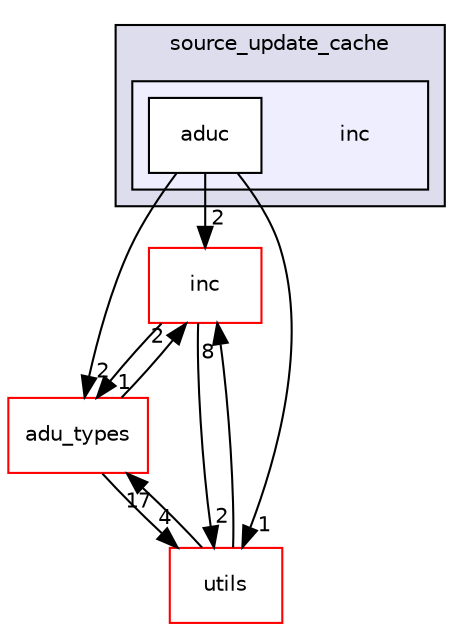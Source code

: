 digraph "src/extensions/download_handlers/plugin_examples/microsoft_delta_download_handler/source_update_cache/inc" {
  compound=true
  node [ fontsize="10", fontname="Helvetica"];
  edge [ labelfontsize="10", labelfontname="Helvetica"];
  subgraph clusterdir_474aa6ac2691ff6f19a804b2c1d01fbe {
    graph [ bgcolor="#ddddee", pencolor="black", label="source_update_cache" fontname="Helvetica", fontsize="10", URL="dir_474aa6ac2691ff6f19a804b2c1d01fbe.html"]
  subgraph clusterdir_65c5377d8ea9eb5582411f9194935a0a {
    graph [ bgcolor="#eeeeff", pencolor="black", label="" URL="dir_65c5377d8ea9eb5582411f9194935a0a.html"];
    dir_65c5377d8ea9eb5582411f9194935a0a [shape=plaintext label="inc"];
    dir_578f57091f61291fec57a12a506b50a1 [shape=box label="aduc" color="black" fillcolor="white" style="filled" URL="dir_578f57091f61291fec57a12a506b50a1.html"];
  }
  }
  dir_6bc6ad22483805bbbda55258ad2a62ea [shape=box label="inc" fillcolor="white" style="filled" color="red" URL="dir_6bc6ad22483805bbbda55258ad2a62ea.html"];
  dir_2fa9b52a3673ed0f8fcfc3f4f3ae93e3 [shape=box label="adu_types" fillcolor="white" style="filled" color="red" URL="dir_2fa9b52a3673ed0f8fcfc3f4f3ae93e3.html"];
  dir_313caf1132e152dd9b58bea13a4052ca [shape=box label="utils" fillcolor="white" style="filled" color="red" URL="dir_313caf1132e152dd9b58bea13a4052ca.html"];
  dir_6bc6ad22483805bbbda55258ad2a62ea->dir_2fa9b52a3673ed0f8fcfc3f4f3ae93e3 [headlabel="1", labeldistance=1.5 headhref="dir_000137_000003.html"];
  dir_6bc6ad22483805bbbda55258ad2a62ea->dir_313caf1132e152dd9b58bea13a4052ca [headlabel="2", labeldistance=1.5 headhref="dir_000137_000154.html"];
  dir_2fa9b52a3673ed0f8fcfc3f4f3ae93e3->dir_6bc6ad22483805bbbda55258ad2a62ea [headlabel="2", labeldistance=1.5 headhref="dir_000003_000137.html"];
  dir_2fa9b52a3673ed0f8fcfc3f4f3ae93e3->dir_313caf1132e152dd9b58bea13a4052ca [headlabel="4", labeldistance=1.5 headhref="dir_000003_000154.html"];
  dir_578f57091f61291fec57a12a506b50a1->dir_6bc6ad22483805bbbda55258ad2a62ea [headlabel="2", labeldistance=1.5 headhref="dir_000111_000137.html"];
  dir_578f57091f61291fec57a12a506b50a1->dir_2fa9b52a3673ed0f8fcfc3f4f3ae93e3 [headlabel="2", labeldistance=1.5 headhref="dir_000111_000003.html"];
  dir_578f57091f61291fec57a12a506b50a1->dir_313caf1132e152dd9b58bea13a4052ca [headlabel="1", labeldistance=1.5 headhref="dir_000111_000154.html"];
  dir_313caf1132e152dd9b58bea13a4052ca->dir_6bc6ad22483805bbbda55258ad2a62ea [headlabel="8", labeldistance=1.5 headhref="dir_000154_000137.html"];
  dir_313caf1132e152dd9b58bea13a4052ca->dir_2fa9b52a3673ed0f8fcfc3f4f3ae93e3 [headlabel="17", labeldistance=1.5 headhref="dir_000154_000003.html"];
}

